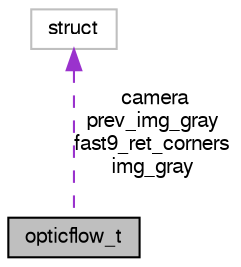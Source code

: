 digraph "opticflow_t"
{
  edge [fontname="FreeSans",fontsize="10",labelfontname="FreeSans",labelfontsize="10"];
  node [fontname="FreeSans",fontsize="10",shape=record];
  Node1 [label="opticflow_t",height=0.2,width=0.4,color="black", fillcolor="grey75", style="filled", fontcolor="black"];
  Node2 -> Node1 [dir="back",color="darkorchid3",fontsize="10",style="dashed",label=" camera\nprev_img_gray\nfast9_ret_corners\nimg_gray" ,fontname="FreeSans"];
  Node2 [label="struct",height=0.2,width=0.4,color="grey75", fillcolor="white", style="filled"];
}
